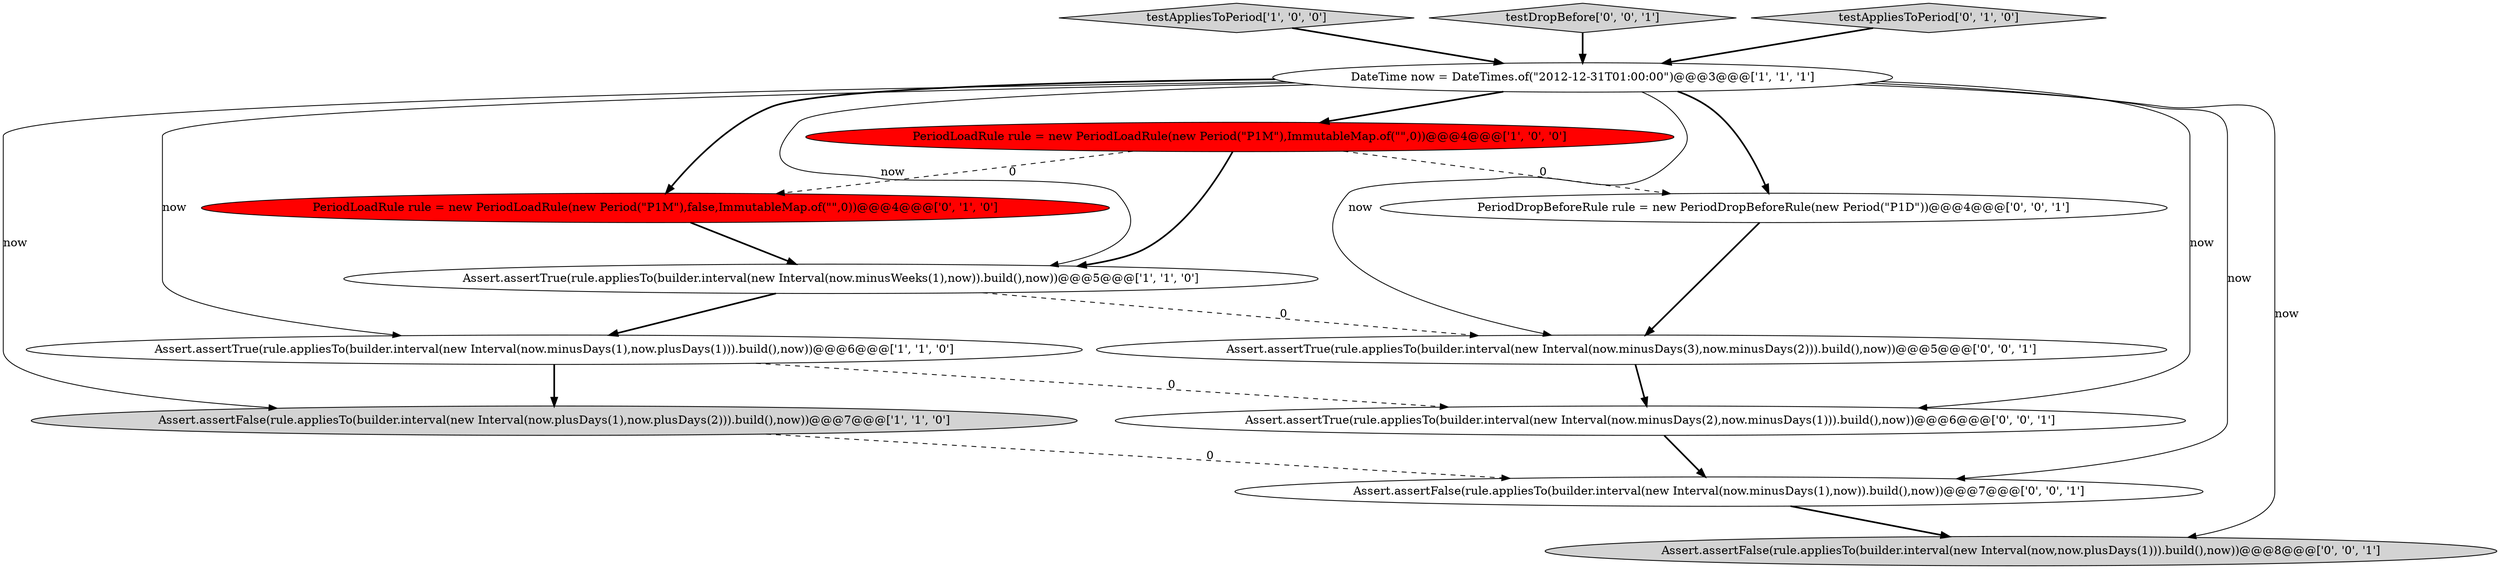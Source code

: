 digraph {
12 [style = filled, label = "PeriodDropBeforeRule rule = new PeriodDropBeforeRule(new Period(\"P1D\"))@@@4@@@['0', '0', '1']", fillcolor = white, shape = ellipse image = "AAA0AAABBB3BBB"];
10 [style = filled, label = "Assert.assertTrue(rule.appliesTo(builder.interval(new Interval(now.minusDays(3),now.minusDays(2))).build(),now))@@@5@@@['0', '0', '1']", fillcolor = white, shape = ellipse image = "AAA0AAABBB3BBB"];
2 [style = filled, label = "Assert.assertTrue(rule.appliesTo(builder.interval(new Interval(now.minusWeeks(1),now)).build(),now))@@@5@@@['1', '1', '0']", fillcolor = white, shape = ellipse image = "AAA0AAABBB1BBB"];
1 [style = filled, label = "PeriodLoadRule rule = new PeriodLoadRule(new Period(\"P1M\"),ImmutableMap.of(\"\",0))@@@4@@@['1', '0', '0']", fillcolor = red, shape = ellipse image = "AAA1AAABBB1BBB"];
0 [style = filled, label = "testAppliesToPeriod['1', '0', '0']", fillcolor = lightgray, shape = diamond image = "AAA0AAABBB1BBB"];
5 [style = filled, label = "Assert.assertTrue(rule.appliesTo(builder.interval(new Interval(now.minusDays(1),now.plusDays(1))).build(),now))@@@6@@@['1', '1', '0']", fillcolor = white, shape = ellipse image = "AAA0AAABBB1BBB"];
8 [style = filled, label = "testDropBefore['0', '0', '1']", fillcolor = lightgray, shape = diamond image = "AAA0AAABBB3BBB"];
9 [style = filled, label = "Assert.assertFalse(rule.appliesTo(builder.interval(new Interval(now,now.plusDays(1))).build(),now))@@@8@@@['0', '0', '1']", fillcolor = lightgray, shape = ellipse image = "AAA0AAABBB3BBB"];
13 [style = filled, label = "Assert.assertFalse(rule.appliesTo(builder.interval(new Interval(now.minusDays(1),now)).build(),now))@@@7@@@['0', '0', '1']", fillcolor = white, shape = ellipse image = "AAA0AAABBB3BBB"];
4 [style = filled, label = "DateTime now = DateTimes.of(\"2012-12-31T01:00:00\")@@@3@@@['1', '1', '1']", fillcolor = white, shape = ellipse image = "AAA0AAABBB1BBB"];
7 [style = filled, label = "testAppliesToPeriod['0', '1', '0']", fillcolor = lightgray, shape = diamond image = "AAA0AAABBB2BBB"];
6 [style = filled, label = "PeriodLoadRule rule = new PeriodLoadRule(new Period(\"P1M\"),false,ImmutableMap.of(\"\",0))@@@4@@@['0', '1', '0']", fillcolor = red, shape = ellipse image = "AAA1AAABBB2BBB"];
11 [style = filled, label = "Assert.assertTrue(rule.appliesTo(builder.interval(new Interval(now.minusDays(2),now.minusDays(1))).build(),now))@@@6@@@['0', '0', '1']", fillcolor = white, shape = ellipse image = "AAA0AAABBB3BBB"];
3 [style = filled, label = "Assert.assertFalse(rule.appliesTo(builder.interval(new Interval(now.plusDays(1),now.plusDays(2))).build(),now))@@@7@@@['1', '1', '0']", fillcolor = lightgray, shape = ellipse image = "AAA0AAABBB1BBB"];
5->3 [style = bold, label=""];
4->13 [style = solid, label="now"];
4->6 [style = bold, label=""];
4->11 [style = solid, label="now"];
7->4 [style = bold, label=""];
4->9 [style = solid, label="now"];
3->13 [style = dashed, label="0"];
2->10 [style = dashed, label="0"];
4->10 [style = solid, label="now"];
6->2 [style = bold, label=""];
1->12 [style = dashed, label="0"];
12->10 [style = bold, label=""];
4->3 [style = solid, label="now"];
5->11 [style = dashed, label="0"];
4->2 [style = solid, label="now"];
0->4 [style = bold, label=""];
1->6 [style = dashed, label="0"];
11->13 [style = bold, label=""];
4->12 [style = bold, label=""];
1->2 [style = bold, label=""];
4->1 [style = bold, label=""];
13->9 [style = bold, label=""];
8->4 [style = bold, label=""];
2->5 [style = bold, label=""];
10->11 [style = bold, label=""];
4->5 [style = solid, label="now"];
}
